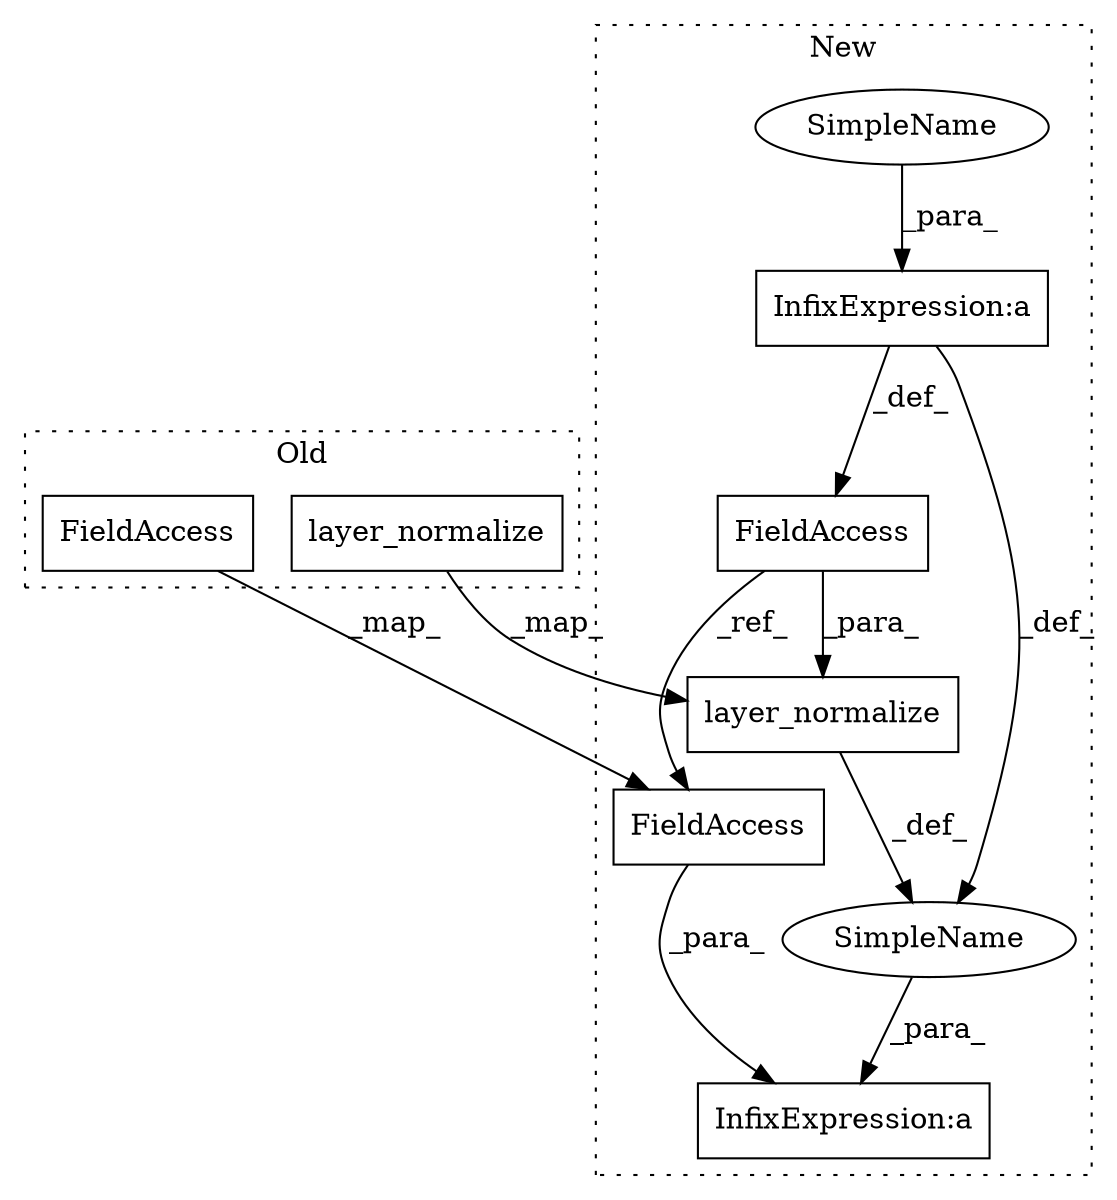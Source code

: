 digraph G {
subgraph cluster0 {
1 [label="layer_normalize" a="32" s="4257,4281" l="16,1" shape="box"];
9 [label="FieldAccess" a="22" s="4934" l="8" shape="box"];
label = "Old";
style="dotted";
}
subgraph cluster1 {
2 [label="layer_normalize" a="32" s="4369,4393" l="16,1" shape="box"];
3 [label="FieldAccess" a="22" s="4128" l="8" shape="box"];
4 [label="SimpleName" a="42" s="" l="" shape="ellipse"];
5 [label="InfixExpression:a" a="27" s="4564" l="3" shape="box"];
6 [label="InfixExpression:a" a="27" s="4146" l="3" shape="box"];
7 [label="SimpleName" a="42" s="" l="" shape="ellipse"];
8 [label="FieldAccess" a="22" s="4556" l="8" shape="box"];
label = "New";
style="dotted";
}
1 -> 2 [label="_map_"];
2 -> 4 [label="_def_"];
3 -> 8 [label="_ref_"];
3 -> 2 [label="_para_"];
4 -> 5 [label="_para_"];
6 -> 4 [label="_def_"];
6 -> 3 [label="_def_"];
7 -> 6 [label="_para_"];
8 -> 5 [label="_para_"];
9 -> 8 [label="_map_"];
}